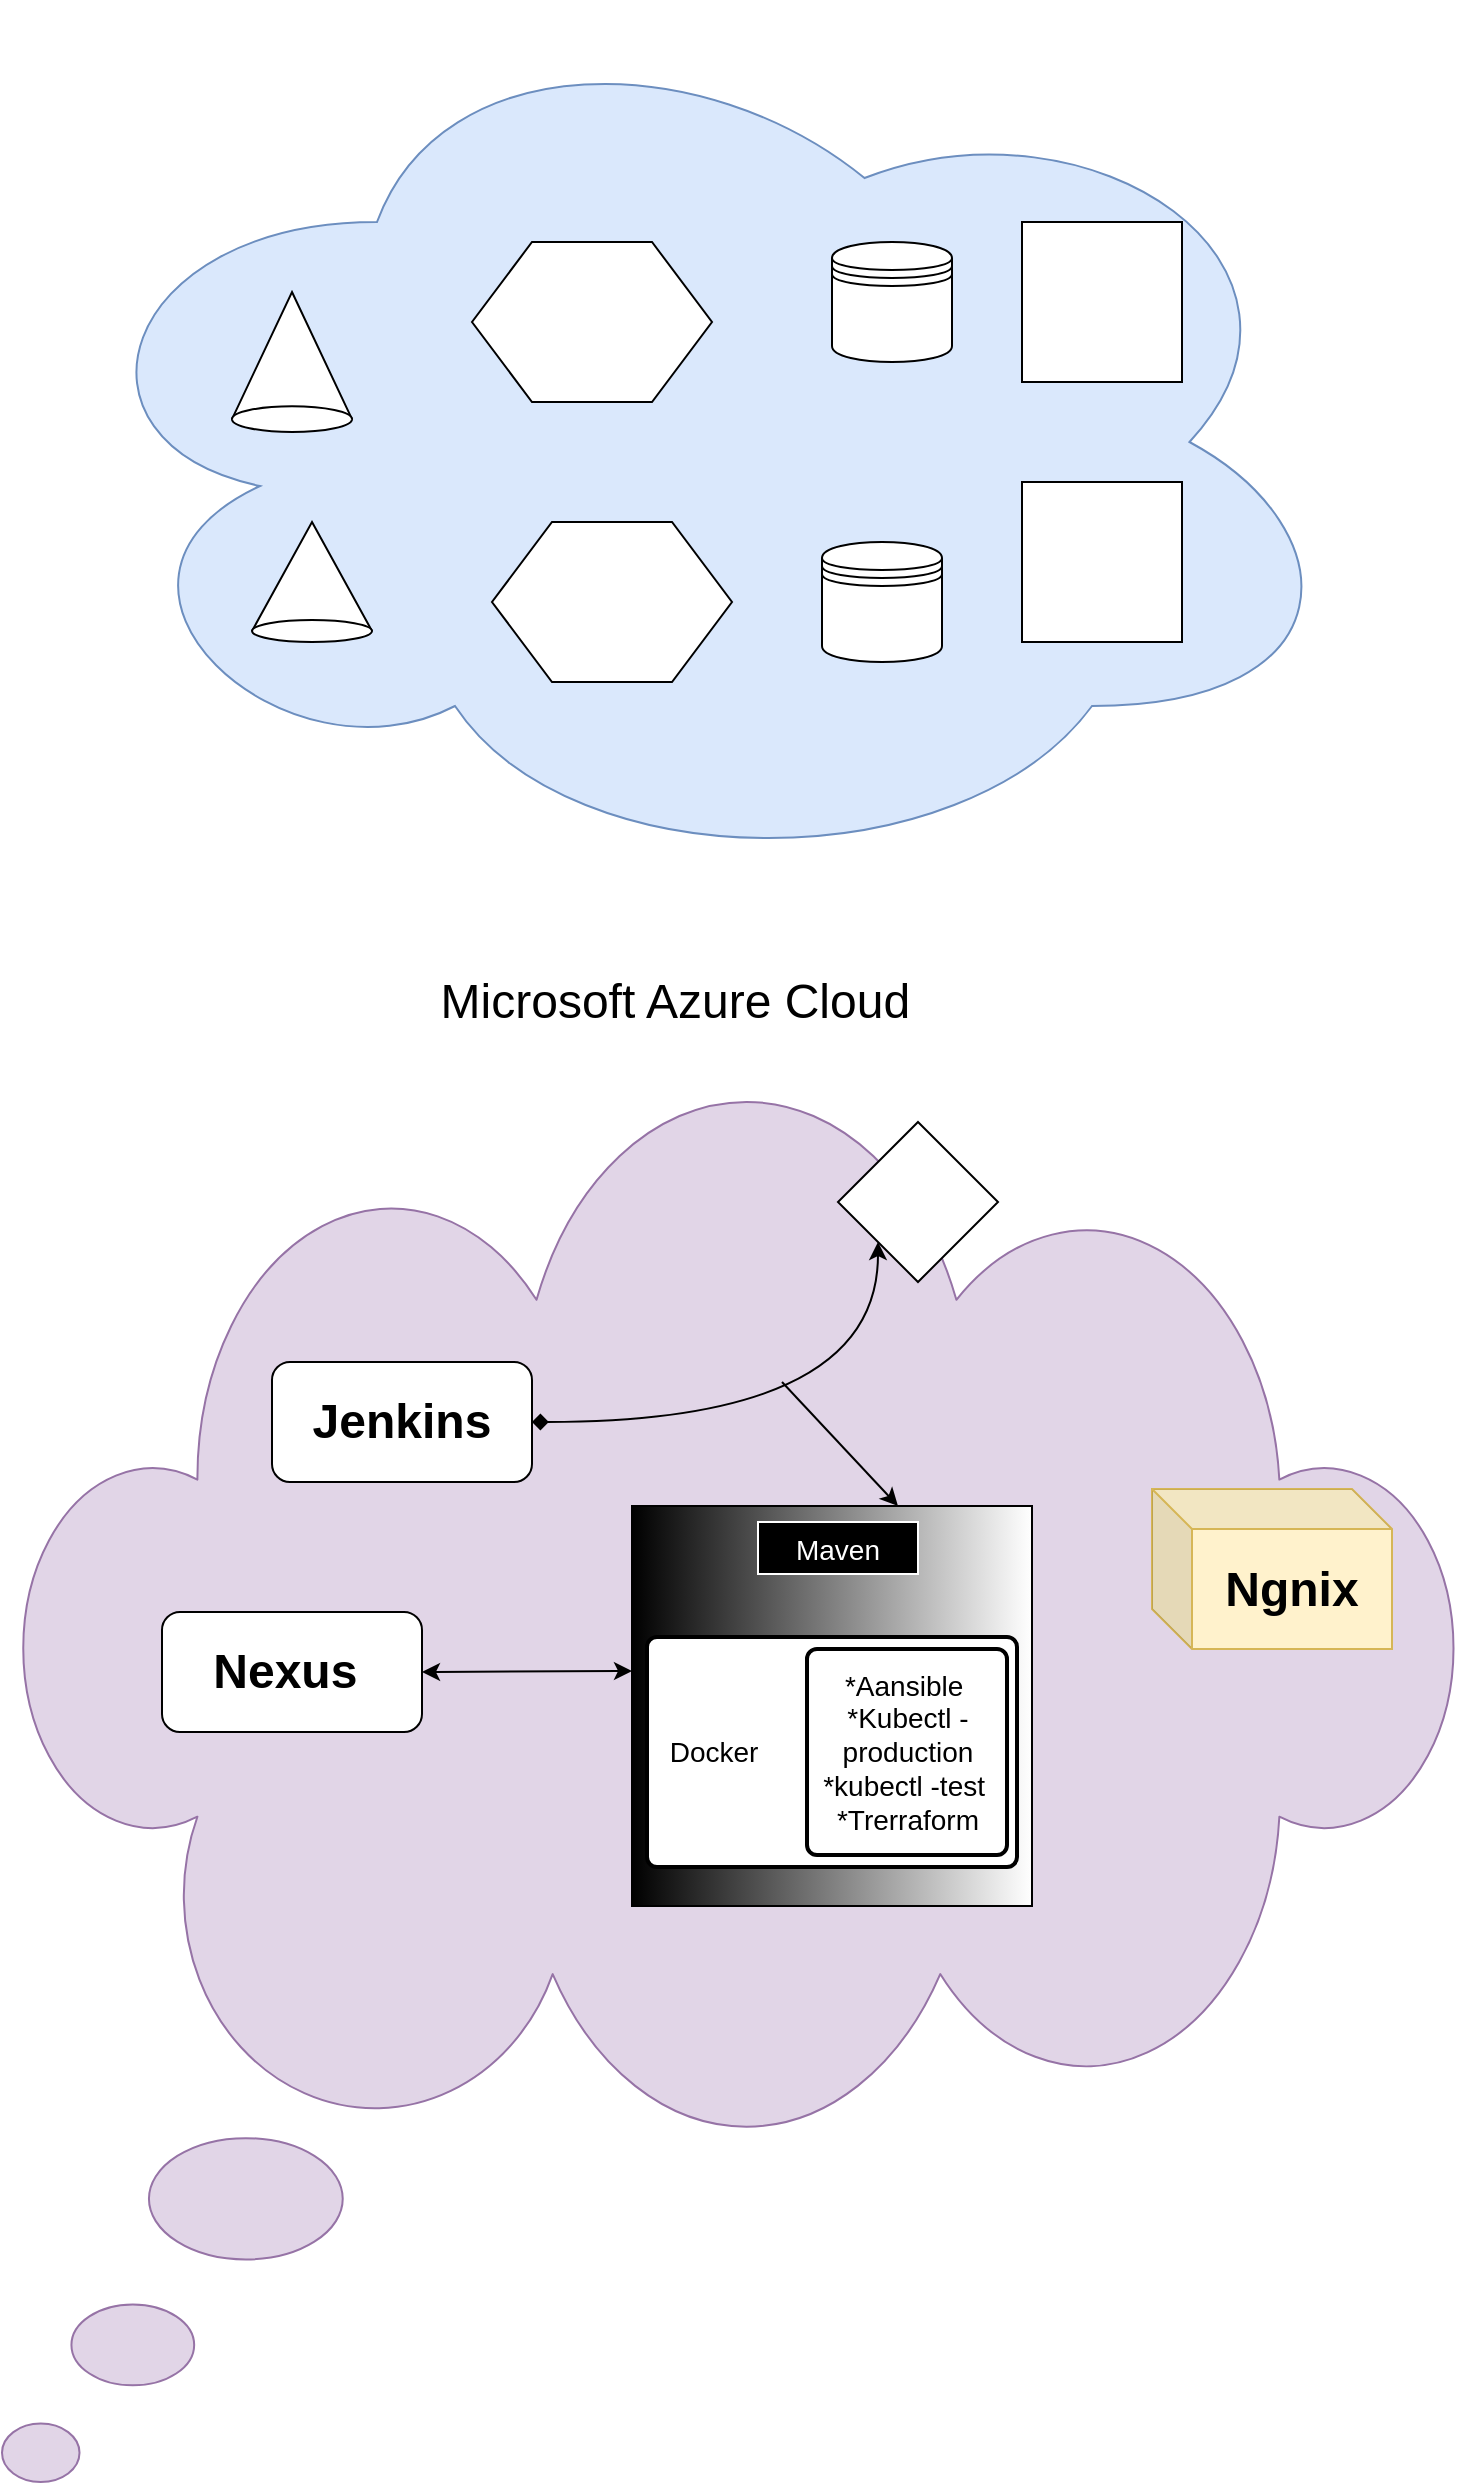 <mxfile version="10.7.4" type="github"><diagram id="4IK1Um5xhrexqA-xzZzg" name="Page-1"><mxGraphModel dx="840" dy="452" grid="1" gridSize="10" guides="1" tooltips="1" connect="1" arrows="1" fold="1" page="1" pageScale="1" pageWidth="827" pageHeight="1169" background="#ffffff" math="0" shadow="0"><root><mxCell id="0"/><mxCell id="1" parent="0"/><mxCell id="KvjQatQ64ZEA7-jcn9gX-1" value="" style="ellipse;shape=cloud;whiteSpace=wrap;html=1;fillColor=#dae8fc;strokeColor=#6c8ebf;" parent="1" vertex="1"><mxGeometry x="60" width="650" height="440" as="geometry"/></mxCell><mxCell id="ftAkvO0p1ThF50kSwQrO-1" value="" style="whiteSpace=wrap;html=1;aspect=fixed;" parent="1" vertex="1"><mxGeometry x="545" y="110" width="80" height="80" as="geometry"/></mxCell><mxCell id="ftAkvO0p1ThF50kSwQrO-2" value="" style="whiteSpace=wrap;html=1;aspect=fixed;" parent="1" vertex="1"><mxGeometry x="545" y="240" width="80" height="80" as="geometry"/></mxCell><mxCell id="ftAkvO0p1ThF50kSwQrO-5" value="" style="shape=hexagon;perimeter=hexagonPerimeter2;whiteSpace=wrap;html=1;" parent="1" vertex="1"><mxGeometry x="270" y="120" width="120" height="80" as="geometry"/></mxCell><mxCell id="ftAkvO0p1ThF50kSwQrO-6" value="" style="shape=hexagon;perimeter=hexagonPerimeter2;whiteSpace=wrap;html=1;" parent="1" vertex="1"><mxGeometry x="280" y="260" width="120" height="80" as="geometry"/></mxCell><mxCell id="ftAkvO0p1ThF50kSwQrO-7" value="" style="shape=datastore;whiteSpace=wrap;html=1;" parent="1" vertex="1"><mxGeometry x="450" y="120" width="60" height="60" as="geometry"/></mxCell><mxCell id="ftAkvO0p1ThF50kSwQrO-8" value="" style="shape=datastore;whiteSpace=wrap;html=1;" parent="1" vertex="1"><mxGeometry x="445" y="270" width="60" height="60" as="geometry"/></mxCell><mxCell id="ftAkvO0p1ThF50kSwQrO-9" value="" style="verticalLabelPosition=bottom;verticalAlign=top;html=1;shape=mxgraph.basic.cone" parent="1" vertex="1"><mxGeometry x="150" y="145" width="60" height="70" as="geometry"/></mxCell><mxCell id="ftAkvO0p1ThF50kSwQrO-10" value="" style="verticalLabelPosition=bottom;verticalAlign=top;html=1;shape=mxgraph.basic.cone" parent="1" vertex="1"><mxGeometry x="160" y="260" width="60" height="60" as="geometry"/></mxCell><mxCell id="8HP9Y3z3D3JL5SBLpDQE-4" value="" style="whiteSpace=wrap;html=1;shape=mxgraph.basic.cloud_callout;fillColor=#e1d5e7;strokeColor=#9673a6;" vertex="1" parent="1"><mxGeometry x="35" y="550" width="730" height="690" as="geometry"/></mxCell><mxCell id="8HP9Y3z3D3JL5SBLpDQE-5" value="&lt;h1&gt;&lt;b&gt;Ngnix&lt;/b&gt;&lt;/h1&gt;" style="shape=cube;whiteSpace=wrap;html=1;boundedLbl=1;backgroundOutline=1;darkOpacity=0.05;darkOpacity2=0.1;fillColor=#fff2cc;strokeColor=#d6b656;" vertex="1" parent="1"><mxGeometry x="610" y="743.5" width="120" height="80" as="geometry"/></mxCell><mxCell id="8HP9Y3z3D3JL5SBLpDQE-6" value="" style="whiteSpace=wrap;html=1;aspect=fixed;gradientColor=#ffffff;gradientDirection=east;fillColor=#000000;" vertex="1" parent="1"><mxGeometry x="350" y="752" width="200" height="200" as="geometry"/></mxCell><mxCell id="8HP9Y3z3D3JL5SBLpDQE-32" style="edgeStyle=orthogonalEdgeStyle;curved=1;orthogonalLoop=1;jettySize=auto;html=1;entryX=0;entryY=1;entryDx=0;entryDy=0;startArrow=diamond;startFill=1;targetPerimeterSpacing=2;fontColor=#FFFFFF;" edge="1" parent="1" source="8HP9Y3z3D3JL5SBLpDQE-7" target="8HP9Y3z3D3JL5SBLpDQE-10"><mxGeometry relative="1" as="geometry"><Array as="points"><mxPoint x="473" y="710"/></Array></mxGeometry></mxCell><mxCell id="8HP9Y3z3D3JL5SBLpDQE-7" value="&lt;h1&gt;&lt;b&gt;Jenkins&lt;/b&gt;&lt;/h1&gt;" style="rounded=1;whiteSpace=wrap;html=1;" vertex="1" parent="1"><mxGeometry x="170" y="680" width="130" height="60" as="geometry"/></mxCell><mxCell id="8HP9Y3z3D3JL5SBLpDQE-8" value="&lt;h1&gt;&lt;b&gt;Nexus&amp;nbsp;&lt;/b&gt;&lt;/h1&gt;" style="rounded=1;whiteSpace=wrap;html=1;" vertex="1" parent="1"><mxGeometry x="115" y="805" width="130" height="60" as="geometry"/></mxCell><mxCell id="8HP9Y3z3D3JL5SBLpDQE-10" value="" style="rhombus;whiteSpace=wrap;html=1;" vertex="1" parent="1"><mxGeometry x="453" y="560" width="80" height="80" as="geometry"/></mxCell><mxCell id="8HP9Y3z3D3JL5SBLpDQE-12" value="&lt;h1&gt;&lt;span style=&quot;font-weight: normal&quot;&gt;Microsoft Azure Cloud&amp;nbsp;&lt;/span&gt;&lt;/h1&gt;" style="text;html=1;strokeColor=none;fillColor=none;align=center;verticalAlign=middle;whiteSpace=wrap;rounded=0;" vertex="1" parent="1"><mxGeometry x="235" y="490" width="280" height="20" as="geometry"/></mxCell><mxCell id="8HP9Y3z3D3JL5SBLpDQE-20" value="" style="endArrow=classic;startArrow=classic;html=1;exitX=1;exitY=0.5;exitDx=0;exitDy=0;" edge="1" parent="1" source="8HP9Y3z3D3JL5SBLpDQE-8"><mxGeometry width="50" height="50" relative="1" as="geometry"><mxPoint x="260" y="834.5" as="sourcePoint"/><mxPoint x="350" y="834.5" as="targetPoint"/></mxGeometry></mxCell><mxCell id="8HP9Y3z3D3JL5SBLpDQE-25" value="" style="rounded=1;absoluteArcSize=1;html=1;strokeWidth=2;arcSize=10;fontSize=14;" vertex="1" parent="1"><mxGeometry x="357.5" y="817.5" width="185" height="115" as="geometry"/></mxCell><mxCell id="8HP9Y3z3D3JL5SBLpDQE-26" value="Docker&amp;nbsp;" style="html=1;strokeWidth=2;shape=mxgraph.er.anchor;fontSize=14;whiteSpace=wrap;" vertex="1" parent="8HP9Y3z3D3JL5SBLpDQE-25"><mxGeometry width="70" height="115" as="geometry"/></mxCell><mxCell id="8HP9Y3z3D3JL5SBLpDQE-27" value="*Aansible&amp;nbsp;&lt;br&gt;*Kubectl -&lt;br&gt;production&lt;br&gt;*kubectl -test&amp;nbsp;&lt;br&gt;*Trerraform&lt;br&gt;" style="rounded=1;absoluteArcSize=1;html=1;strokeWidth=2;arcSize=10;fontSize=14;whiteSpace=wrap;points=[];strokeColor=inherit;fillColor=inherit;" vertex="1" parent="8HP9Y3z3D3JL5SBLpDQE-25"><mxGeometry x="80" y="6" width="100" height="103" as="geometry"/></mxCell><mxCell id="8HP9Y3z3D3JL5SBLpDQE-30" value="Maven" style="text;align=center;verticalAlign=middle;spacingLeft=4;spacingRight=4;strokeColor=#FFFFFF;fillColor=#000000;rotatable=0;points=[[0,0.5],[1,0.5]];portConstraint=eastwest;fontSize=14;fontColor=#FFFFFF;" vertex="1" parent="1"><mxGeometry x="413" y="760" width="80" height="26" as="geometry"/></mxCell><mxCell id="8HP9Y3z3D3JL5SBLpDQE-35" value="" style="endArrow=classic;html=1;fontColor=#FFFFFF;entryX=0.665;entryY=0;entryDx=0;entryDy=0;entryPerimeter=0;" edge="1" parent="1" target="8HP9Y3z3D3JL5SBLpDQE-6"><mxGeometry width="50" height="50" relative="1" as="geometry"><mxPoint x="425" y="690" as="sourcePoint"/><mxPoint x="475" y="685" as="targetPoint"/></mxGeometry></mxCell></root></mxGraphModel></diagram><diagram id="UwQi1W9pHYQSs_V9BIVv" name="Page-2"><mxGraphModel dx="1044" dy="452" grid="1" gridSize="10" guides="1" tooltips="1" connect="1" arrows="1" fold="1" page="1" pageScale="1" pageWidth="827" pageHeight="1169" math="0" shadow="0"><root><mxCell id="HChpp5ueUXD_LnC0vqjz-0"/><mxCell id="HChpp5ueUXD_LnC0vqjz-1" parent="HChpp5ueUXD_LnC0vqjz-0"/></root></mxGraphModel></diagram></mxfile>
